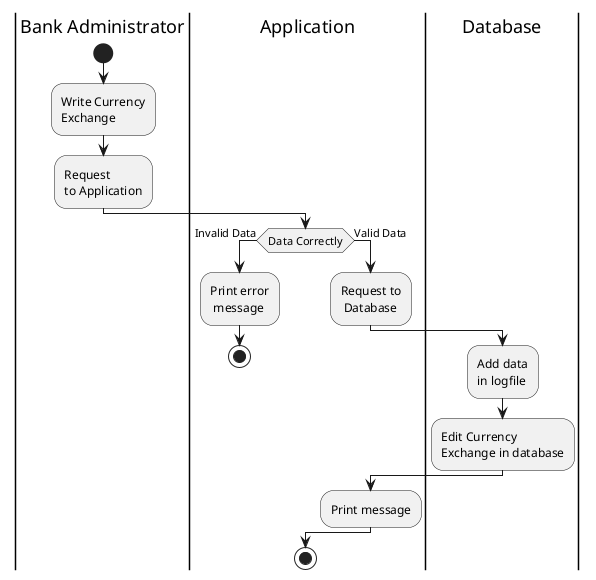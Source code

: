 @startuml
    |Bank Administrator|
        start
            :Write Currency\nExchange;
            :Request\nto Application;
    |Application|
            if (Data Correctly) then (Invalid Data)
                :Print error\n message;
                stop
            else (Valid Data)
                :Request to\n Database;
    |Database|
                :Add data\nin logfile;
                :Edit Currency\nExchange in database;
    |Application|
                :Print message;
            endif
        stop
@enduml